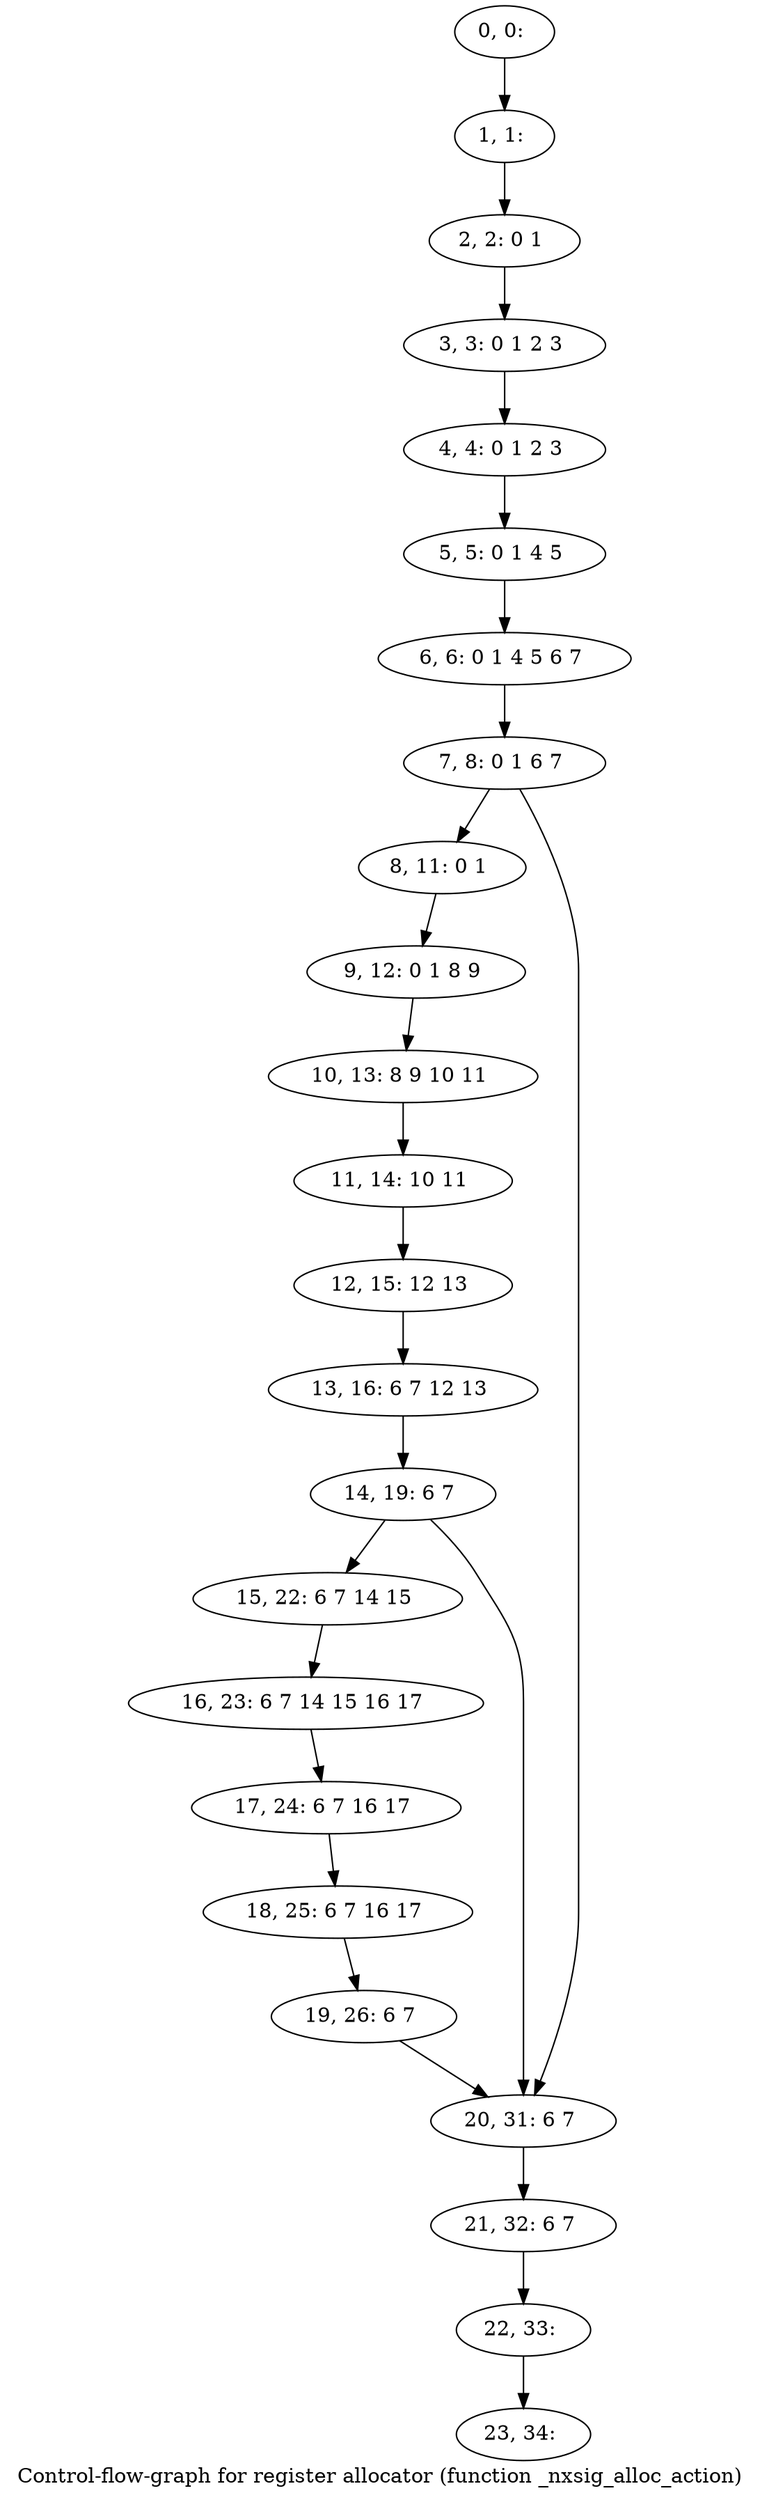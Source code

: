 digraph G {
graph [label="Control-flow-graph for register allocator (function _nxsig_alloc_action)"]
0[label="0, 0: "];
1[label="1, 1: "];
2[label="2, 2: 0 1 "];
3[label="3, 3: 0 1 2 3 "];
4[label="4, 4: 0 1 2 3 "];
5[label="5, 5: 0 1 4 5 "];
6[label="6, 6: 0 1 4 5 6 7 "];
7[label="7, 8: 0 1 6 7 "];
8[label="8, 11: 0 1 "];
9[label="9, 12: 0 1 8 9 "];
10[label="10, 13: 8 9 10 11 "];
11[label="11, 14: 10 11 "];
12[label="12, 15: 12 13 "];
13[label="13, 16: 6 7 12 13 "];
14[label="14, 19: 6 7 "];
15[label="15, 22: 6 7 14 15 "];
16[label="16, 23: 6 7 14 15 16 17 "];
17[label="17, 24: 6 7 16 17 "];
18[label="18, 25: 6 7 16 17 "];
19[label="19, 26: 6 7 "];
20[label="20, 31: 6 7 "];
21[label="21, 32: 6 7 "];
22[label="22, 33: "];
23[label="23, 34: "];
0->1 ;
1->2 ;
2->3 ;
3->4 ;
4->5 ;
5->6 ;
6->7 ;
7->8 ;
7->20 ;
8->9 ;
9->10 ;
10->11 ;
11->12 ;
12->13 ;
13->14 ;
14->15 ;
14->20 ;
15->16 ;
16->17 ;
17->18 ;
18->19 ;
19->20 ;
20->21 ;
21->22 ;
22->23 ;
}
